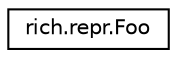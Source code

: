 digraph "Graphical Class Hierarchy"
{
 // LATEX_PDF_SIZE
  edge [fontname="Helvetica",fontsize="10",labelfontname="Helvetica",labelfontsize="10"];
  node [fontname="Helvetica",fontsize="10",shape=record];
  rankdir="LR";
  Node0 [label="rich.repr.Foo",height=0.2,width=0.4,color="black", fillcolor="white", style="filled",URL="$classrich_1_1repr_1_1Foo.html",tooltip=" "];
}
